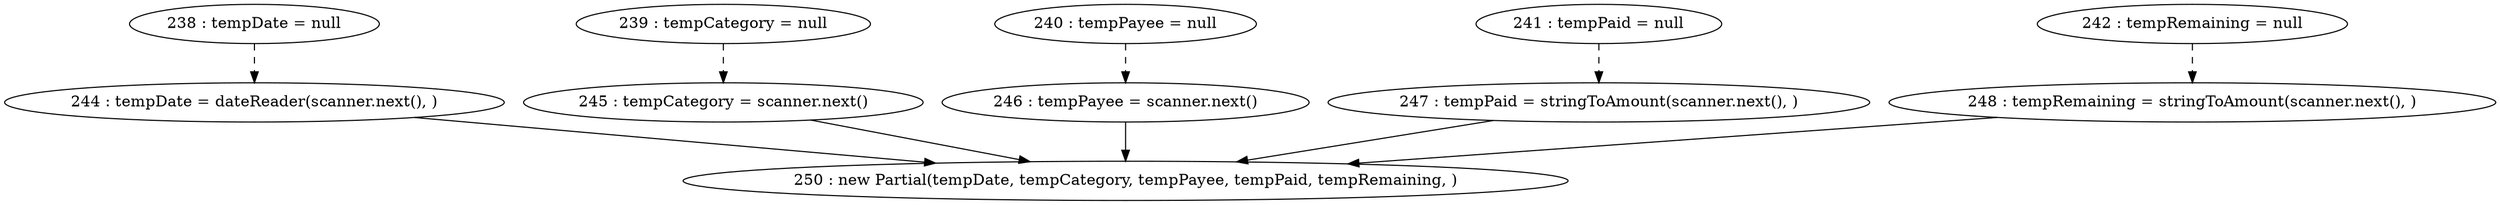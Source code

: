 digraph G {
"238 : tempDate = null"
"238 : tempDate = null" -> "244 : tempDate = dateReader(scanner.next(), )" [style=dashed]
"239 : tempCategory = null"
"239 : tempCategory = null" -> "245 : tempCategory = scanner.next()" [style=dashed]
"240 : tempPayee = null"
"240 : tempPayee = null" -> "246 : tempPayee = scanner.next()" [style=dashed]
"241 : tempPaid = null"
"241 : tempPaid = null" -> "247 : tempPaid = stringToAmount(scanner.next(), )" [style=dashed]
"242 : tempRemaining = null"
"242 : tempRemaining = null" -> "248 : tempRemaining = stringToAmount(scanner.next(), )" [style=dashed]
"244 : tempDate = dateReader(scanner.next(), )"
"244 : tempDate = dateReader(scanner.next(), )" -> "250 : new Partial(tempDate, tempCategory, tempPayee, tempPaid, tempRemaining, )"
"245 : tempCategory = scanner.next()"
"245 : tempCategory = scanner.next()" -> "250 : new Partial(tempDate, tempCategory, tempPayee, tempPaid, tempRemaining, )"
"246 : tempPayee = scanner.next()"
"246 : tempPayee = scanner.next()" -> "250 : new Partial(tempDate, tempCategory, tempPayee, tempPaid, tempRemaining, )"
"247 : tempPaid = stringToAmount(scanner.next(), )"
"247 : tempPaid = stringToAmount(scanner.next(), )" -> "250 : new Partial(tempDate, tempCategory, tempPayee, tempPaid, tempRemaining, )"
"248 : tempRemaining = stringToAmount(scanner.next(), )"
"248 : tempRemaining = stringToAmount(scanner.next(), )" -> "250 : new Partial(tempDate, tempCategory, tempPayee, tempPaid, tempRemaining, )"
"250 : new Partial(tempDate, tempCategory, tempPayee, tempPaid, tempRemaining, )"
}